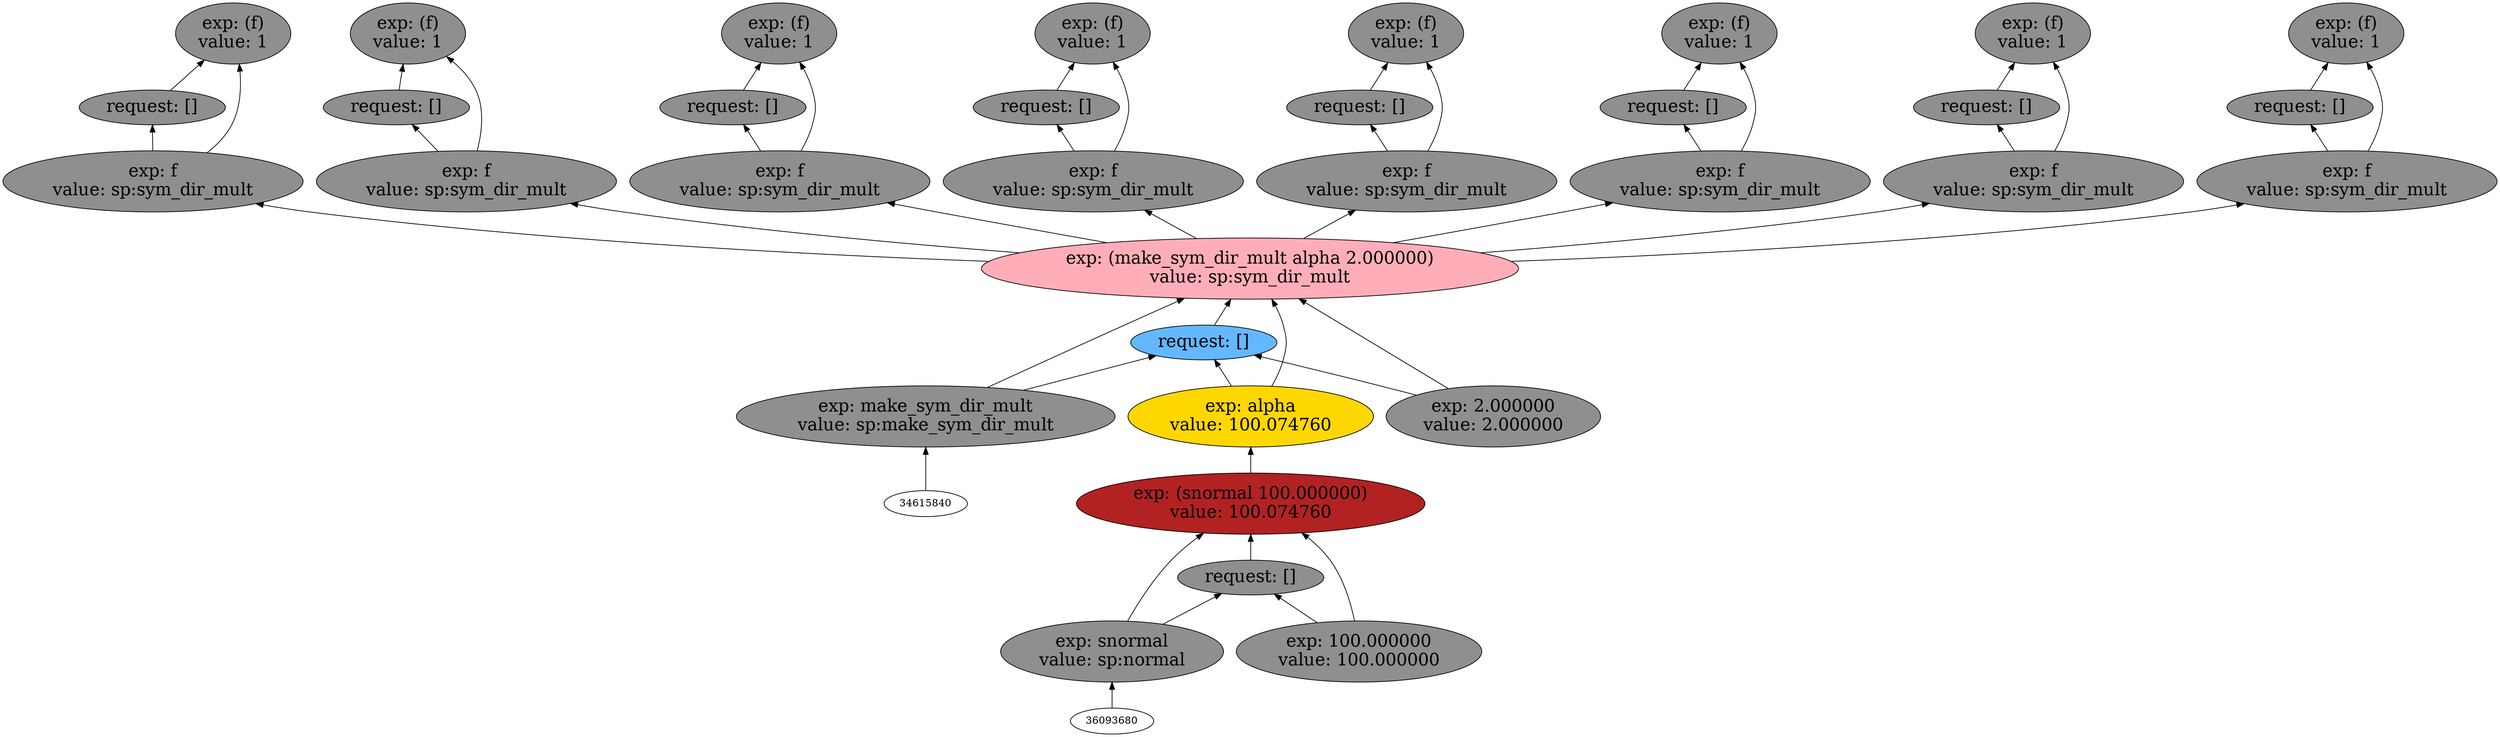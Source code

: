 digraph {
rankdir=BT
fontsize=24
subgraph clster1 {
label="Venture Families"
subgraph clster2 {
label="1"
"42447104"["fillcolor"="firebrick" "fontsize"="24" "label"="exp: (snormal 100.000000)\nvalue: 100.074760" "shape"="ellipse" "style"="filled" ]
"42310096"["fillcolor"="grey56" "fontsize"="24" "label"="request: []" "shape"="ellipse" "style"="filled" ]
"42484848"["fillcolor"="grey56" "fontsize"="24" "label"="exp: snormal\nvalue: sp:normal" "shape"="ellipse" "style"="filled" ]
"42935696"["fillcolor"="grey56" "fontsize"="24" "label"="exp: 100.000000\nvalue: 100.000000" "shape"="ellipse" "style"="filled" ]
}

subgraph clster3 {
label="2"
"41591168"["fillcolor"="lightpink1" "fontsize"="24" "label"="exp: (make_sym_dir_mult alpha 2.000000)\nvalue: sp:sym_dir_mult" "shape"="ellipse" "style"="filled" ]
"43633376"["fillcolor"="steelblue1" "fontsize"="24" "label"="request: []" "shape"="ellipse" "style"="filled" ]
"41774160"["fillcolor"="grey56" "fontsize"="24" "label"="exp: make_sym_dir_mult\nvalue: sp:make_sym_dir_mult" "shape"="ellipse" "style"="filled" ]
"43937024"["fillcolor"="gold" "fontsize"="24" "label"="exp: alpha\nvalue: 100.074760" "shape"="ellipse" "style"="filled" ]
"41472864"["fillcolor"="grey56" "fontsize"="24" "label"="exp: 2.000000\nvalue: 2.000000" "shape"="ellipse" "style"="filled" ]
}

subgraph clster4 {
label="3"
"42197104"["fillcolor"="grey56" "fontsize"="24" "label"="exp: (f)\nvalue: 1" "shape"="ellipse" "style"="filled" ]
"41766944"["fillcolor"="grey56" "fontsize"="24" "label"="request: []" "shape"="ellipse" "style"="filled" ]
"41899120"["fillcolor"="grey56" "fontsize"="24" "label"="exp: f\nvalue: sp:sym_dir_mult" "shape"="ellipse" "style"="filled" ]
}

subgraph clster5 {
label="4"
"41502064"["fillcolor"="grey56" "fontsize"="24" "label"="exp: (f)\nvalue: 1" "shape"="ellipse" "style"="filled" ]
"41668336"["fillcolor"="grey56" "fontsize"="24" "label"="request: []" "shape"="ellipse" "style"="filled" ]
"41702848"["fillcolor"="grey56" "fontsize"="24" "label"="exp: f\nvalue: sp:sym_dir_mult" "shape"="ellipse" "style"="filled" ]
}

subgraph clster6 {
label="5"
"43914880"["fillcolor"="grey56" "fontsize"="24" "label"="exp: (f)\nvalue: 1" "shape"="ellipse" "style"="filled" ]
"41586192"["fillcolor"="grey56" "fontsize"="24" "label"="request: []" "shape"="ellipse" "style"="filled" ]
"43941360"["fillcolor"="grey56" "fontsize"="24" "label"="exp: f\nvalue: sp:sym_dir_mult" "shape"="ellipse" "style"="filled" ]
}

subgraph clster7 {
label="6"
"43963744"["fillcolor"="grey56" "fontsize"="24" "label"="exp: (f)\nvalue: 1" "shape"="ellipse" "style"="filled" ]
"35194864"["fillcolor"="grey56" "fontsize"="24" "label"="request: []" "shape"="ellipse" "style"="filled" ]
"41749504"["fillcolor"="grey56" "fontsize"="24" "label"="exp: f\nvalue: sp:sym_dir_mult" "shape"="ellipse" "style"="filled" ]
}

subgraph clster8 {
label="7"
"42202208"["fillcolor"="grey56" "fontsize"="24" "label"="exp: (f)\nvalue: 1" "shape"="ellipse" "style"="filled" ]
"42198992"["fillcolor"="grey56" "fontsize"="24" "label"="request: []" "shape"="ellipse" "style"="filled" ]
"41474064"["fillcolor"="grey56" "fontsize"="24" "label"="exp: f\nvalue: sp:sym_dir_mult" "shape"="ellipse" "style"="filled" ]
}

subgraph clster9 {
label="8"
"42295808"["fillcolor"="grey56" "fontsize"="24" "label"="exp: (f)\nvalue: 1" "shape"="ellipse" "style"="filled" ]
"42259632"["fillcolor"="grey56" "fontsize"="24" "label"="request: []" "shape"="ellipse" "style"="filled" ]
"42347008"["fillcolor"="grey56" "fontsize"="24" "label"="exp: f\nvalue: sp:sym_dir_mult" "shape"="ellipse" "style"="filled" ]
}

subgraph clster10 {
label="9"
"42434384"["fillcolor"="grey56" "fontsize"="24" "label"="exp: (f)\nvalue: 1" "shape"="ellipse" "style"="filled" ]
"42383184"["fillcolor"="grey56" "fontsize"="24" "label"="request: []" "shape"="ellipse" "style"="filled" ]
"42470560"["fillcolor"="grey56" "fontsize"="24" "label"="exp: f\nvalue: sp:sym_dir_mult" "shape"="ellipse" "style"="filled" ]
}

subgraph clster11 {
label="10"
"42546048"["fillcolor"="grey56" "fontsize"="24" "label"="exp: (f)\nvalue: 1" "shape"="ellipse" "style"="filled" ]
"42508304"["fillcolor"="grey56" "fontsize"="24" "label"="request: []" "shape"="ellipse" "style"="filled" ]
"42583792"["fillcolor"="grey56" "fontsize"="24" "label"="exp: f\nvalue: sp:sym_dir_mult" "shape"="ellipse" "style"="filled" ]
}

}

"41702848" -> "41502064"["arrowhead"="normal" "color"="black" "constraint"="true" "style"="solid" ]
"41702848" -> "41668336"["arrowhead"="normal" "color"="black" "constraint"="true" "style"="solid" ]
"41591168" -> "41702848"["arrowhead"="normal" "color"="black" "constraint"="true" "style"="solid" ]
"41668336" -> "41502064"["arrowhead"="normal" "color"="black" "constraint"="true" "style"="solid" ]
"41774160" -> "41591168"["arrowhead"="normal" "color"="black" "constraint"="true" "style"="solid" ]
"41774160" -> "43633376"["arrowhead"="normal" "color"="black" "constraint"="true" "style"="solid" ]
"34615840" -> "41774160"["arrowhead"="normal" "color"="black" "constraint"="true" "style"="solid" ]
"43937024" -> "41591168"["arrowhead"="normal" "color"="black" "constraint"="true" "style"="solid" ]
"43937024" -> "43633376"["arrowhead"="normal" "color"="black" "constraint"="true" "style"="solid" ]
"42447104" -> "43937024"["arrowhead"="normal" "color"="black" "constraint"="true" "style"="solid" ]
"41472864" -> "41591168"["arrowhead"="normal" "color"="black" "constraint"="true" "style"="solid" ]
"41472864" -> "43633376"["arrowhead"="normal" "color"="black" "constraint"="true" "style"="solid" ]
"43633376" -> "41591168"["arrowhead"="normal" "color"="black" "constraint"="true" "style"="solid" ]
"41899120" -> "42197104"["arrowhead"="normal" "color"="black" "constraint"="true" "style"="solid" ]
"41899120" -> "41766944"["arrowhead"="normal" "color"="black" "constraint"="true" "style"="solid" ]
"41591168" -> "41899120"["arrowhead"="normal" "color"="black" "constraint"="true" "style"="solid" ]
"41766944" -> "42197104"["arrowhead"="normal" "color"="black" "constraint"="true" "style"="solid" ]
"41474064" -> "42202208"["arrowhead"="normal" "color"="black" "constraint"="true" "style"="solid" ]
"41474064" -> "42198992"["arrowhead"="normal" "color"="black" "constraint"="true" "style"="solid" ]
"41591168" -> "41474064"["arrowhead"="normal" "color"="black" "constraint"="true" "style"="solid" ]
"42198992" -> "42202208"["arrowhead"="normal" "color"="black" "constraint"="true" "style"="solid" ]
"42347008" -> "42295808"["arrowhead"="normal" "color"="black" "constraint"="true" "style"="solid" ]
"42347008" -> "42259632"["arrowhead"="normal" "color"="black" "constraint"="true" "style"="solid" ]
"41591168" -> "42347008"["arrowhead"="normal" "color"="black" "constraint"="true" "style"="solid" ]
"42259632" -> "42295808"["arrowhead"="normal" "color"="black" "constraint"="true" "style"="solid" ]
"42470560" -> "42434384"["arrowhead"="normal" "color"="black" "constraint"="true" "style"="solid" ]
"42470560" -> "42383184"["arrowhead"="normal" "color"="black" "constraint"="true" "style"="solid" ]
"41591168" -> "42470560"["arrowhead"="normal" "color"="black" "constraint"="true" "style"="solid" ]
"42383184" -> "42434384"["arrowhead"="normal" "color"="black" "constraint"="true" "style"="solid" ]
"42484848" -> "42447104"["arrowhead"="normal" "color"="black" "constraint"="true" "style"="solid" ]
"42484848" -> "42310096"["arrowhead"="normal" "color"="black" "constraint"="true" "style"="solid" ]
"36093680" -> "42484848"["arrowhead"="normal" "color"="black" "constraint"="true" "style"="solid" ]
"42935696" -> "42447104"["arrowhead"="normal" "color"="black" "constraint"="true" "style"="solid" ]
"42935696" -> "42310096"["arrowhead"="normal" "color"="black" "constraint"="true" "style"="solid" ]
"42310096" -> "42447104"["arrowhead"="normal" "color"="black" "constraint"="true" "style"="solid" ]
"42583792" -> "42546048"["arrowhead"="normal" "color"="black" "constraint"="true" "style"="solid" ]
"42583792" -> "42508304"["arrowhead"="normal" "color"="black" "constraint"="true" "style"="solid" ]
"41591168" -> "42583792"["arrowhead"="normal" "color"="black" "constraint"="true" "style"="solid" ]
"42508304" -> "42546048"["arrowhead"="normal" "color"="black" "constraint"="true" "style"="solid" ]
"43941360" -> "43914880"["arrowhead"="normal" "color"="black" "constraint"="true" "style"="solid" ]
"43941360" -> "41586192"["arrowhead"="normal" "color"="black" "constraint"="true" "style"="solid" ]
"41591168" -> "43941360"["arrowhead"="normal" "color"="black" "constraint"="true" "style"="solid" ]
"41586192" -> "43914880"["arrowhead"="normal" "color"="black" "constraint"="true" "style"="solid" ]
"41749504" -> "43963744"["arrowhead"="normal" "color"="black" "constraint"="true" "style"="solid" ]
"41749504" -> "35194864"["arrowhead"="normal" "color"="black" "constraint"="true" "style"="solid" ]
"41591168" -> "41749504"["arrowhead"="normal" "color"="black" "constraint"="true" "style"="solid" ]
"35194864" -> "43963744"["arrowhead"="normal" "color"="black" "constraint"="true" "style"="solid" ]

}